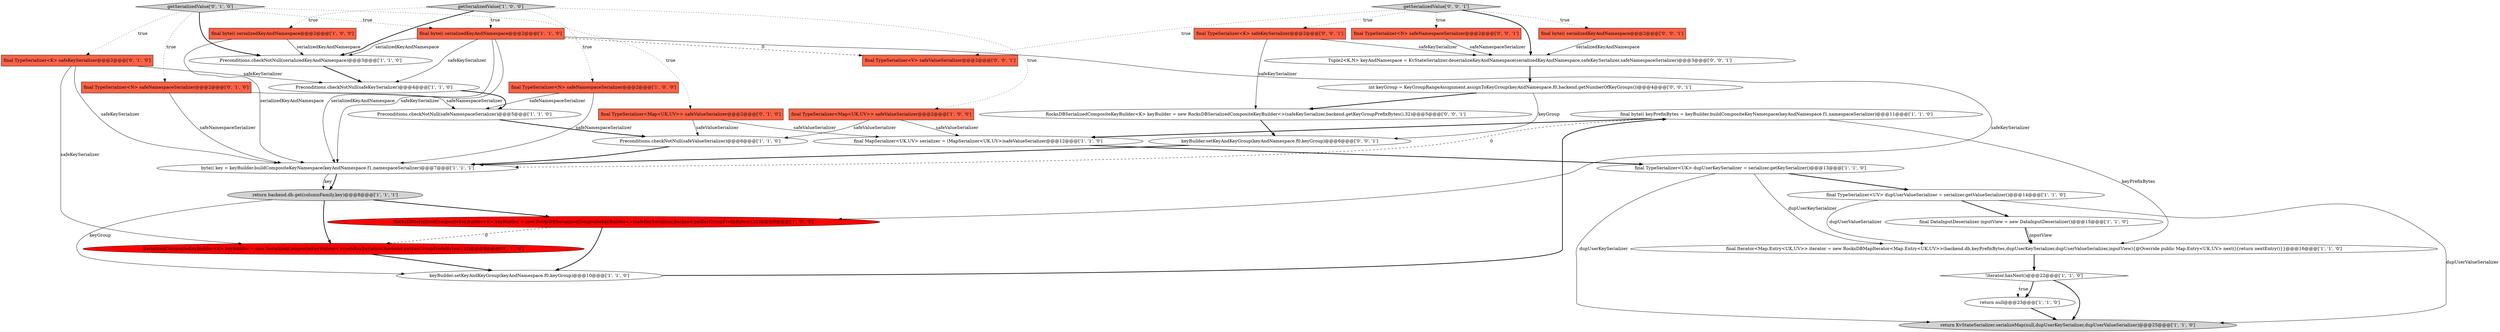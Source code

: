 digraph {
1 [style = filled, label = "!iterator.hasNext()@@@22@@@['1', '1', '0']", fillcolor = white, shape = diamond image = "AAA0AAABBB1BBB"];
35 [style = filled, label = "final TypeSerializer<V> safeValueSerializer@@@2@@@['0', '0', '1']", fillcolor = tomato, shape = box image = "AAA0AAABBB3BBB"];
15 [style = filled, label = "Preconditions.checkNotNull(serializedKeyAndNamespace)@@@3@@@['1', '1', '0']", fillcolor = white, shape = ellipse image = "AAA0AAABBB1BBB"];
27 [style = filled, label = "keyBuilder.setKeyAndKeyGroup(keyAndNamespace.f0,keyGroup)@@@6@@@['0', '0', '1']", fillcolor = white, shape = ellipse image = "AAA0AAABBB3BBB"];
29 [style = filled, label = "Tuple2<K,N> keyAndNamespace = KvStateSerializer.deserializeKeyAndNamespace(serializedKeyAndNamespace,safeKeySerializer,safeNamespaceSerializer)@@@3@@@['0', '0', '1']", fillcolor = white, shape = ellipse image = "AAA0AAABBB3BBB"];
4 [style = filled, label = "RocksDBSerializedCompositeKeyBuilder<K> keyBuilder = new RocksDBSerializedCompositeKeyBuilder<>(safeKeySerializer,backend.getKeyGroupPrefixBytes(),32)@@@9@@@['1', '0', '0']", fillcolor = red, shape = ellipse image = "AAA1AAABBB1BBB"];
8 [style = filled, label = "return KvStateSerializer.serializeMap(null,dupUserKeySerializer,dupUserValueSerializer)@@@25@@@['1', '1', '0']", fillcolor = lightgray, shape = ellipse image = "AAA0AAABBB1BBB"];
26 [style = filled, label = "getSerializedValue['0', '1', '0']", fillcolor = lightgray, shape = diamond image = "AAA0AAABBB2BBB"];
11 [style = filled, label = "final byte(( keyPrefixBytes = keyBuilder.buildCompositeKeyNamespace(keyAndNamespace.f1,namespaceSerializer)@@@11@@@['1', '1', '0']", fillcolor = white, shape = ellipse image = "AAA0AAABBB1BBB"];
5 [style = filled, label = "final DataInputDeserializer inputView = new DataInputDeserializer()@@@15@@@['1', '1', '0']", fillcolor = white, shape = ellipse image = "AAA0AAABBB1BBB"];
2 [style = filled, label = "final byte(( serializedKeyAndNamespace@@@2@@@['1', '0', '0']", fillcolor = tomato, shape = box image = "AAA0AAABBB1BBB"];
22 [style = filled, label = "final TypeSerializer<N> safeNamespaceSerializer@@@2@@@['0', '1', '0']", fillcolor = tomato, shape = box image = "AAA0AAABBB2BBB"];
9 [style = filled, label = "byte(( key = keyBuilder.buildCompositeKeyNamespace(keyAndNamespace.f1,namespaceSerializer)@@@7@@@['1', '1', '1']", fillcolor = white, shape = ellipse image = "AAA0AAABBB1BBB"];
7 [style = filled, label = "final MapSerializer<UK,UV> serializer = (MapSerializer<UK,UV>)safeValueSerializer@@@12@@@['1', '1', '0']", fillcolor = white, shape = ellipse image = "AAA0AAABBB1BBB"];
33 [style = filled, label = "final TypeSerializer<K> safeKeySerializer@@@2@@@['0', '0', '1']", fillcolor = tomato, shape = box image = "AAA0AAABBB3BBB"];
18 [style = filled, label = "return backend.db.get(columnFamily,key)@@@8@@@['1', '1', '1']", fillcolor = lightgray, shape = ellipse image = "AAA0AAABBB1BBB"];
30 [style = filled, label = "final byte(( serializedKeyAndNamespace@@@2@@@['0', '0', '1']", fillcolor = tomato, shape = box image = "AAA0AAABBB3BBB"];
3 [style = filled, label = "final TypeSerializer<N> safeNamespaceSerializer@@@2@@@['1', '0', '0']", fillcolor = tomato, shape = box image = "AAA0AAABBB1BBB"];
21 [style = filled, label = "final byte(( serializedKeyAndNamespace@@@2@@@['1', '1', '0']", fillcolor = tomato, shape = box image = "AAA0AAABBB1BBB"];
10 [style = filled, label = "keyBuilder.setKeyAndKeyGroup(keyAndNamespace.f0,keyGroup)@@@10@@@['1', '1', '0']", fillcolor = white, shape = ellipse image = "AAA0AAABBB1BBB"];
34 [style = filled, label = "getSerializedValue['0', '0', '1']", fillcolor = lightgray, shape = diamond image = "AAA0AAABBB3BBB"];
28 [style = filled, label = "final TypeSerializer<N> safeNamespaceSerializer@@@2@@@['0', '0', '1']", fillcolor = tomato, shape = box image = "AAA0AAABBB3BBB"];
32 [style = filled, label = "RocksDBSerializedCompositeKeyBuilder<K> keyBuilder = new RocksDBSerializedCompositeKeyBuilder<>(safeKeySerializer,backend.getKeyGroupPrefixBytes(),32)@@@5@@@['0', '0', '1']", fillcolor = white, shape = ellipse image = "AAA0AAABBB3BBB"];
0 [style = filled, label = "final TypeSerializer<UV> dupUserValueSerializer = serializer.getValueSerializer()@@@14@@@['1', '1', '0']", fillcolor = white, shape = ellipse image = "AAA0AAABBB1BBB"];
13 [style = filled, label = "return null@@@23@@@['1', '1', '0']", fillcolor = white, shape = ellipse image = "AAA0AAABBB1BBB"];
12 [style = filled, label = "final TypeSerializer<UK> dupUserKeySerializer = serializer.getKeySerializer()@@@13@@@['1', '1', '0']", fillcolor = white, shape = ellipse image = "AAA0AAABBB1BBB"];
16 [style = filled, label = "Preconditions.checkNotNull(safeKeySerializer)@@@4@@@['1', '1', '0']", fillcolor = white, shape = ellipse image = "AAA0AAABBB1BBB"];
17 [style = filled, label = "Preconditions.checkNotNull(safeValueSerializer)@@@6@@@['1', '1', '0']", fillcolor = white, shape = ellipse image = "AAA0AAABBB1BBB"];
24 [style = filled, label = "SerializedCompositeKeyBuilder<K> keyBuilder = new SerializedCompositeKeyBuilder<>(safeKeySerializer,backend.getKeyGroupPrefixBytes(),32)@@@9@@@['0', '1', '0']", fillcolor = red, shape = ellipse image = "AAA1AAABBB2BBB"];
25 [style = filled, label = "final TypeSerializer<K> safeKeySerializer@@@2@@@['0', '1', '0']", fillcolor = tomato, shape = box image = "AAA0AAABBB2BBB"];
31 [style = filled, label = "int keyGroup = KeyGroupRangeAssignment.assignToKeyGroup(keyAndNamespace.f0,backend.getNumberOfKeyGroups())@@@4@@@['0', '0', '1']", fillcolor = white, shape = ellipse image = "AAA0AAABBB3BBB"];
6 [style = filled, label = "Preconditions.checkNotNull(safeNamespaceSerializer)@@@5@@@['1', '1', '0']", fillcolor = white, shape = ellipse image = "AAA0AAABBB1BBB"];
14 [style = filled, label = "final TypeSerializer<Map<UK,UV>> safeValueSerializer@@@2@@@['1', '0', '0']", fillcolor = tomato, shape = box image = "AAA0AAABBB1BBB"];
19 [style = filled, label = "getSerializedValue['1', '0', '0']", fillcolor = lightgray, shape = diamond image = "AAA0AAABBB1BBB"];
20 [style = filled, label = "final Iterator<Map.Entry<UK,UV>> iterator = new RocksDBMapIterator<Map.Entry<UK,UV>>(backend.db,keyPrefixBytes,dupUserKeySerializer,dupUserValueSerializer,inputView){@Override public Map.Entry<UK,UV> next(){return nextEntry()}}@@@16@@@['1', '1', '0']", fillcolor = white, shape = ellipse image = "AAA0AAABBB1BBB"];
23 [style = filled, label = "final TypeSerializer<Map<UK,UV>> safeValueSerializer@@@2@@@['0', '1', '0']", fillcolor = tomato, shape = box image = "AAA0AAABBB2BBB"];
23->17 [style = solid, label="safeValueSerializer"];
12->8 [style = solid, label="dupUserKeySerializer"];
6->17 [style = bold, label=""];
21->16 [style = solid, label="safeKeySerializer"];
0->8 [style = solid, label="dupUserValueSerializer"];
4->10 [style = bold, label=""];
2->15 [style = solid, label="serializedKeyAndNamespace"];
5->20 [style = solid, label="inputView"];
18->24 [style = bold, label=""];
24->10 [style = bold, label=""];
25->16 [style = solid, label="safeKeySerializer"];
2->9 [style = solid, label="serializedKeyAndNamespace"];
1->8 [style = bold, label=""];
34->29 [style = bold, label=""];
22->6 [style = solid, label="safeNamespaceSerializer"];
25->9 [style = solid, label="safeKeySerializer"];
5->20 [style = bold, label=""];
7->12 [style = bold, label=""];
19->2 [style = dotted, label="true"];
26->25 [style = dotted, label="true"];
31->32 [style = bold, label=""];
16->6 [style = bold, label=""];
17->9 [style = bold, label=""];
29->31 [style = bold, label=""];
25->24 [style = solid, label="safeKeySerializer"];
27->9 [style = bold, label=""];
11->9 [style = dashed, label="0"];
11->20 [style = solid, label="keyPrefixBytes"];
32->27 [style = bold, label=""];
26->23 [style = dotted, label="true"];
21->9 [style = solid, label="serializedKeyAndNamespace"];
19->21 [style = dotted, label="true"];
20->1 [style = bold, label=""];
26->22 [style = dotted, label="true"];
21->15 [style = solid, label="serializedKeyAndNamespace"];
15->16 [style = bold, label=""];
12->20 [style = solid, label="dupUserKeySerializer"];
12->0 [style = bold, label=""];
1->13 [style = bold, label=""];
28->29 [style = solid, label="safeNamespaceSerializer"];
14->7 [style = solid, label="safeValueSerializer"];
1->13 [style = dotted, label="true"];
21->9 [style = solid, label="safeKeySerializer"];
33->32 [style = solid, label="safeKeySerializer"];
18->10 [style = solid, label="keyGroup"];
10->11 [style = bold, label=""];
9->18 [style = bold, label=""];
18->4 [style = bold, label=""];
34->28 [style = dotted, label="true"];
14->17 [style = solid, label="safeValueSerializer"];
34->35 [style = dotted, label="true"];
21->4 [style = solid, label="safeKeySerializer"];
19->3 [style = dotted, label="true"];
22->9 [style = solid, label="safeNamespaceSerializer"];
26->21 [style = dotted, label="true"];
11->7 [style = bold, label=""];
26->15 [style = bold, label=""];
34->33 [style = dotted, label="true"];
0->20 [style = solid, label="dupUserValueSerializer"];
3->9 [style = solid, label="safeNamespaceSerializer"];
30->29 [style = solid, label="serializedKeyAndNamespace"];
21->35 [style = dashed, label="0"];
4->24 [style = dashed, label="0"];
13->8 [style = bold, label=""];
19->15 [style = bold, label=""];
19->14 [style = dotted, label="true"];
34->30 [style = dotted, label="true"];
33->29 [style = solid, label="safeKeySerializer"];
31->27 [style = solid, label="keyGroup"];
3->6 [style = solid, label="safeNamespaceSerializer"];
0->5 [style = bold, label=""];
23->7 [style = solid, label="safeValueSerializer"];
9->18 [style = solid, label="key"];
}
